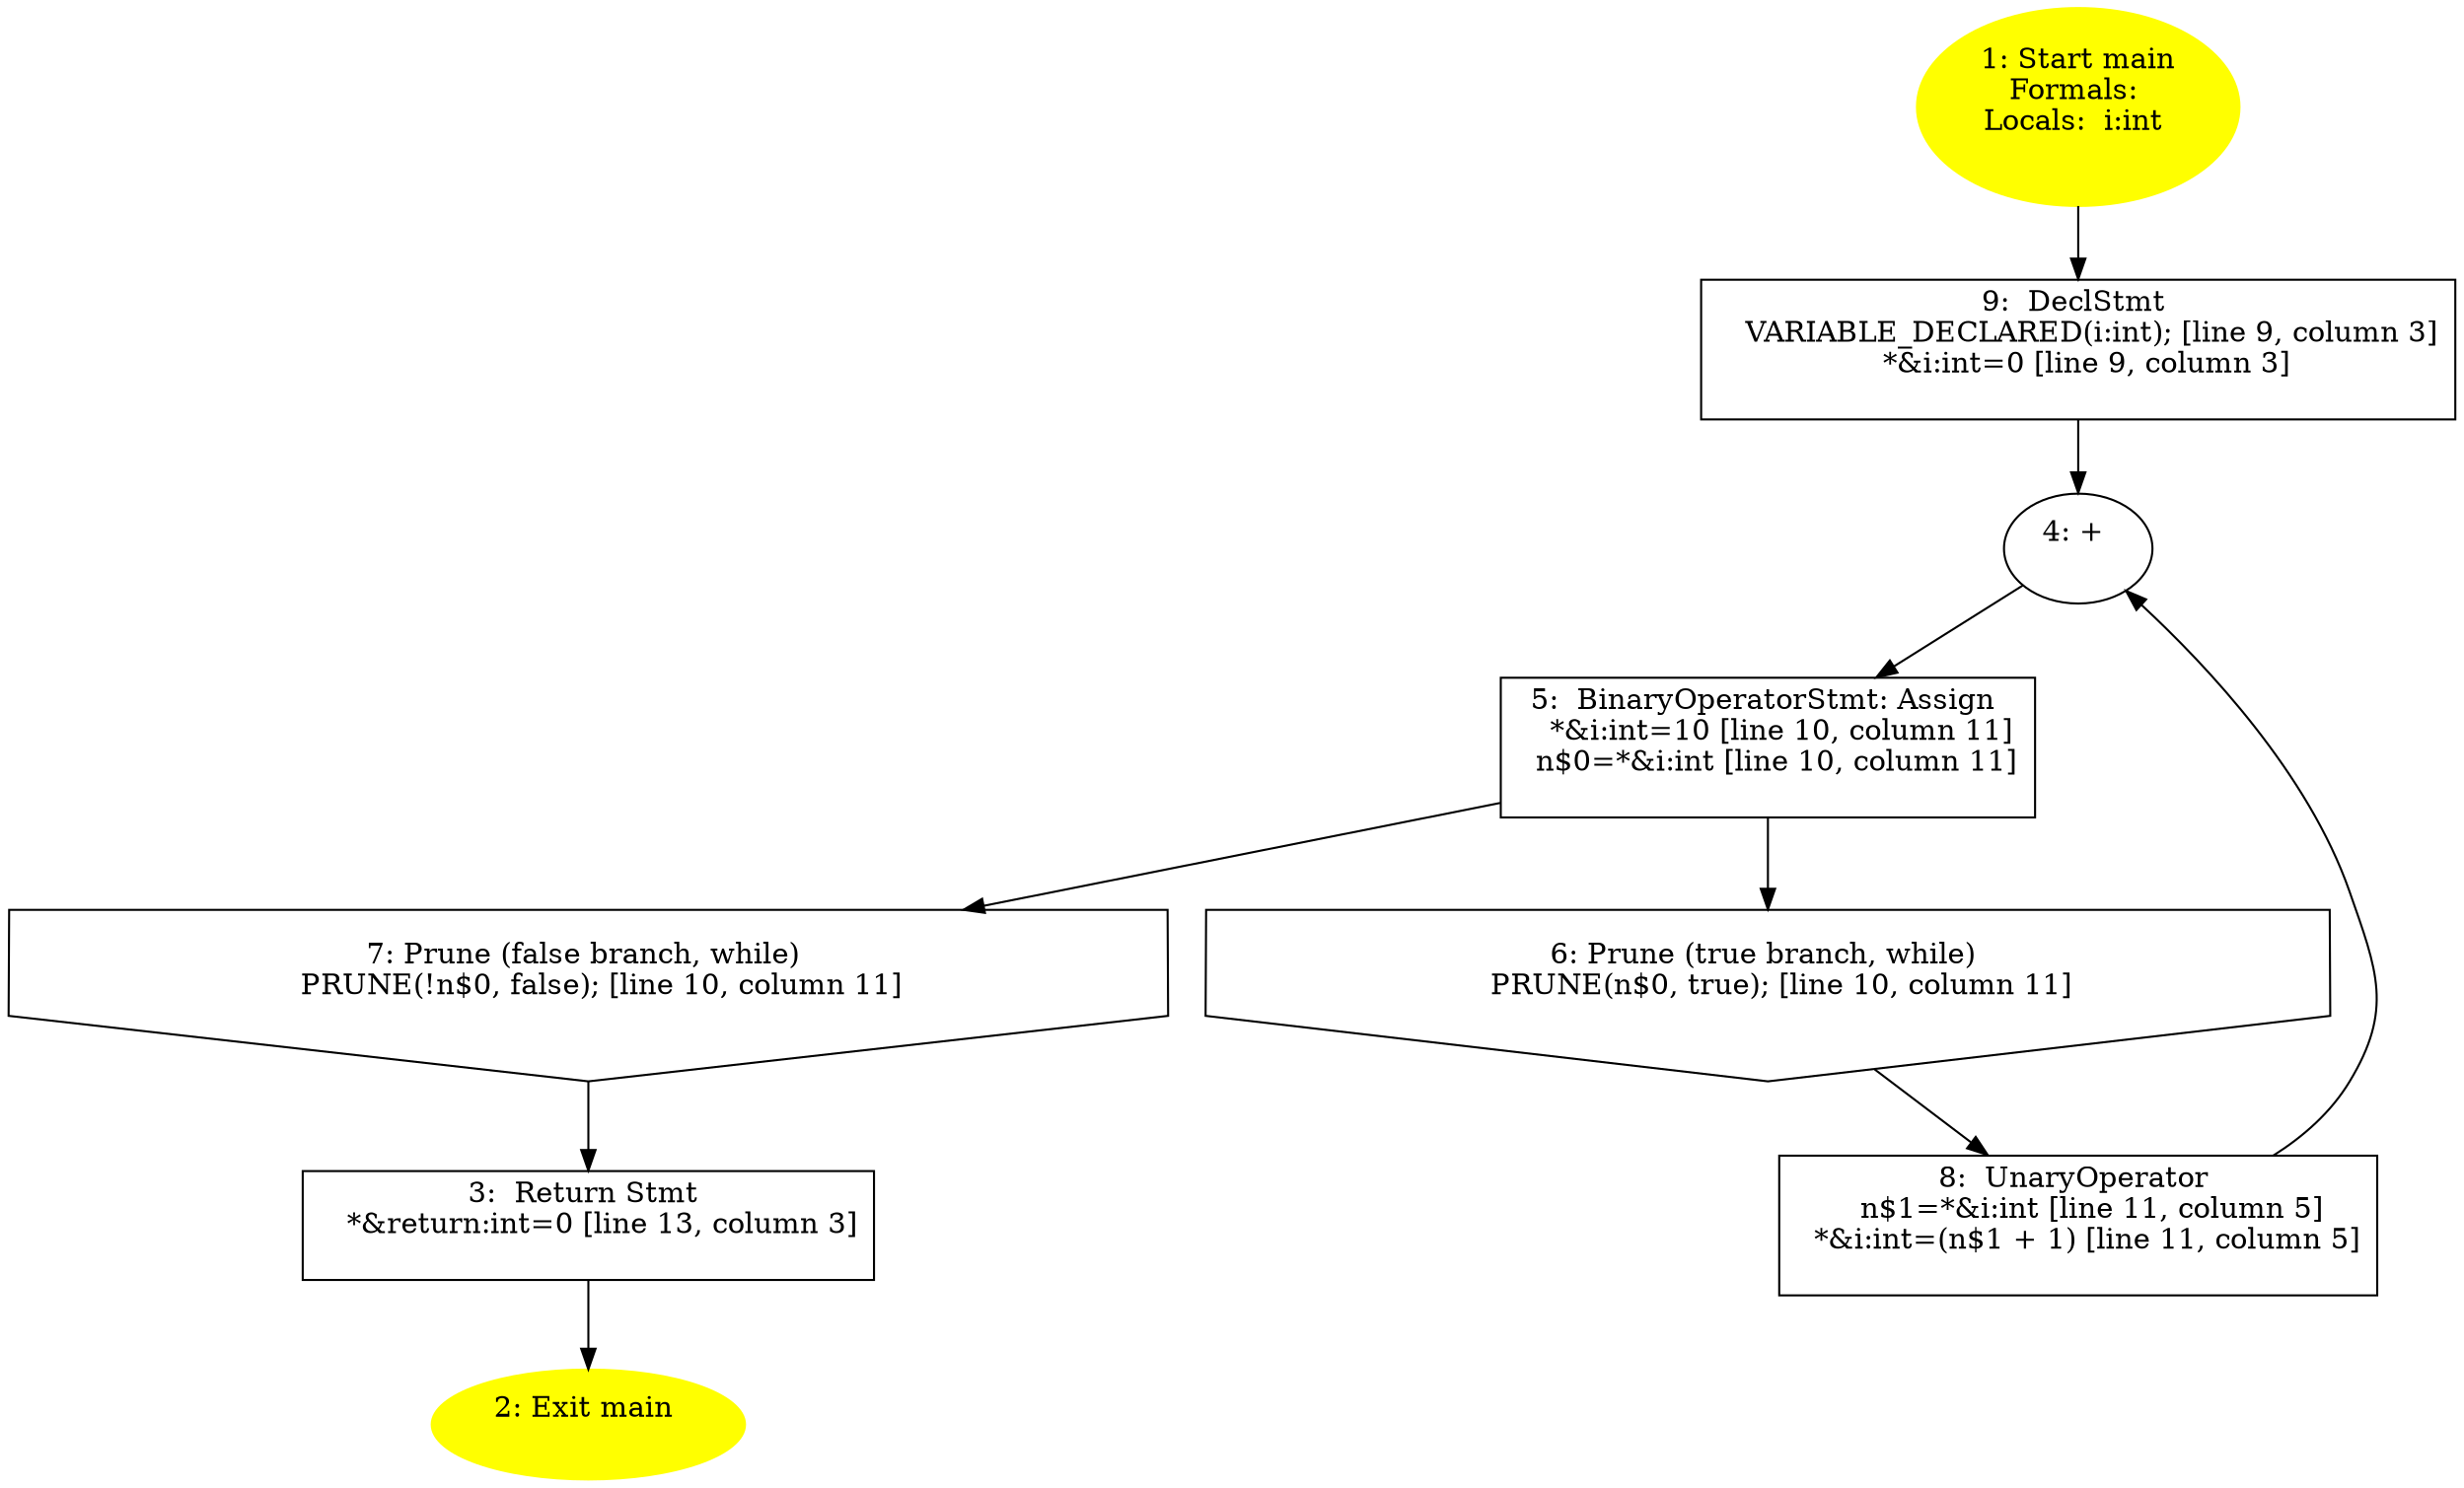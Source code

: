 /* @generated */
digraph cfg {
"main.fad58de7366495db_1" [label="1: Start main\nFormals: \nLocals:  i:int \n  " color=yellow style=filled]
	

	 "main.fad58de7366495db_1" -> "main.fad58de7366495db_9" ;
"main.fad58de7366495db_2" [label="2: Exit main \n  " color=yellow style=filled]
	

"main.fad58de7366495db_3" [label="3:  Return Stmt \n   *&return:int=0 [line 13, column 3]\n " shape="box"]
	

	 "main.fad58de7366495db_3" -> "main.fad58de7366495db_2" ;
"main.fad58de7366495db_4" [label="4: + \n  " ]
	

	 "main.fad58de7366495db_4" -> "main.fad58de7366495db_5" ;
"main.fad58de7366495db_5" [label="5:  BinaryOperatorStmt: Assign \n   *&i:int=10 [line 10, column 11]\n  n$0=*&i:int [line 10, column 11]\n " shape="box"]
	

	 "main.fad58de7366495db_5" -> "main.fad58de7366495db_6" ;
	 "main.fad58de7366495db_5" -> "main.fad58de7366495db_7" ;
"main.fad58de7366495db_6" [label="6: Prune (true branch, while) \n   PRUNE(n$0, true); [line 10, column 11]\n " shape="invhouse"]
	

	 "main.fad58de7366495db_6" -> "main.fad58de7366495db_8" ;
"main.fad58de7366495db_7" [label="7: Prune (false branch, while) \n   PRUNE(!n$0, false); [line 10, column 11]\n " shape="invhouse"]
	

	 "main.fad58de7366495db_7" -> "main.fad58de7366495db_3" ;
"main.fad58de7366495db_8" [label="8:  UnaryOperator \n   n$1=*&i:int [line 11, column 5]\n  *&i:int=(n$1 + 1) [line 11, column 5]\n " shape="box"]
	

	 "main.fad58de7366495db_8" -> "main.fad58de7366495db_4" ;
"main.fad58de7366495db_9" [label="9:  DeclStmt \n   VARIABLE_DECLARED(i:int); [line 9, column 3]\n  *&i:int=0 [line 9, column 3]\n " shape="box"]
	

	 "main.fad58de7366495db_9" -> "main.fad58de7366495db_4" ;
}
